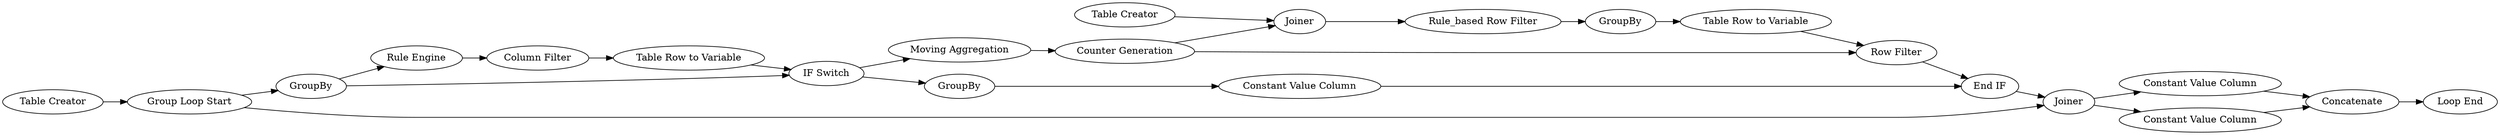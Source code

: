 digraph {
	1 [label="Table Creator"]
	2 [label=GroupBy]
	3 [label="Group Loop Start"]
	4 [label="Moving Aggregation"]
	5 [label="Table Creator"]
	6 [label=Joiner]
	7 [label="Counter Generation"]
	8 [label="Rule_based Row Filter"]
	9 [label=GroupBy]
	10 [label="Table Row to Variable"]
	11 [label="Row Filter"]
	12 [label=Joiner]
	13 [label="Constant Value Column"]
	14 [label="Constant Value Column"]
	15 [label=Concatenate]
	16 [label="Loop End"]
	17 [label="Rule Engine"]
	18 [label="Column Filter"]
	19 [label="Table Row to Variable"]
	20 [label="IF Switch"]
	21 [label=GroupBy]
	22 [label="Constant Value Column"]
	23 [label="End IF"]
	1 -> 3
	2 -> 17
	2 -> 20
	3 -> 2
	3 -> 12
	4 -> 7
	5 -> 6
	6 -> 8
	7 -> 6
	7 -> 11
	8 -> 9
	9 -> 10
	10 -> 11
	11 -> 23
	12 -> 13
	12 -> 14
	13 -> 15
	14 -> 15
	15 -> 16
	17 -> 18
	18 -> 19
	19 -> 20
	20 -> 4
	20 -> 21
	21 -> 22
	22 -> 23
	23 -> 12
	rankdir=LR
}
